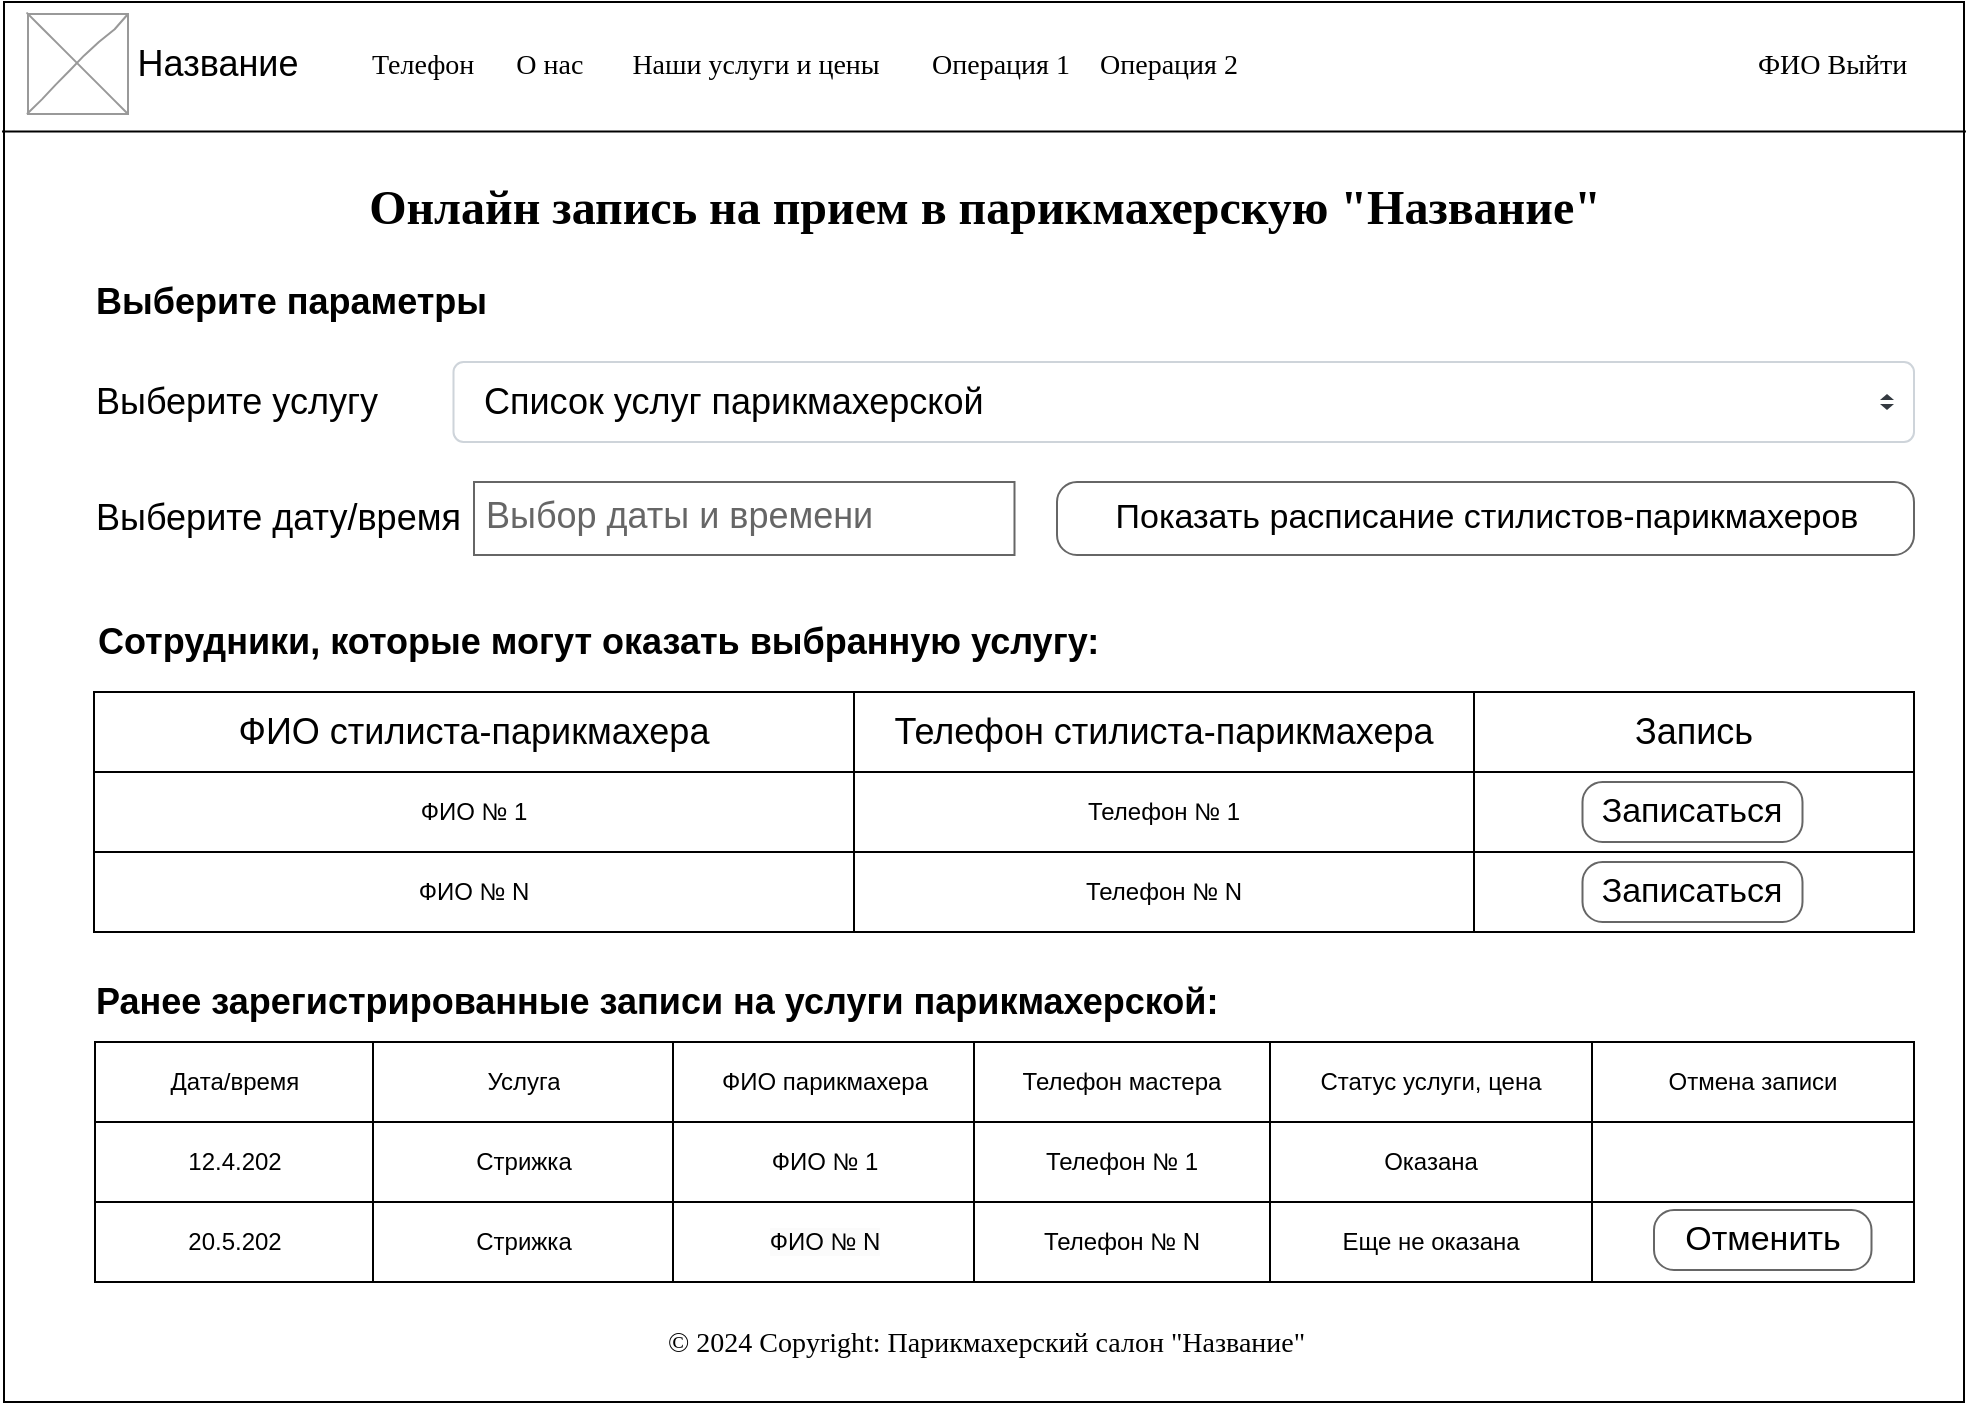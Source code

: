 <mxfile version="22.1.18" type="device">
  <diagram name="Page-1" id="03018318-947c-dd8e-b7a3-06fadd420f32">
    <mxGraphModel dx="1434" dy="839" grid="1" gridSize="10" guides="1" tooltips="1" connect="1" arrows="1" fold="1" page="1" pageScale="1" pageWidth="1100" pageHeight="850" background="#ffffff" math="0" shadow="0">
      <root>
        <mxCell id="0" />
        <mxCell id="1" parent="0" />
        <mxCell id="ytZ_dzGZJoyVutZE7Bco-4" value="" style="rounded=0;whiteSpace=wrap;html=1;" parent="1" vertex="1">
          <mxGeometry x="85" y="20" width="980" height="700" as="geometry" />
        </mxCell>
        <mxCell id="ytZ_dzGZJoyVutZE7Bco-6" value="" style="endArrow=none;html=1;entryX=1.001;entryY=0.034;entryDx=0;entryDy=0;entryPerimeter=0;exitX=-0.001;exitY=0.034;exitDx=0;exitDy=0;exitPerimeter=0;" parent="1" edge="1">
          <mxGeometry width="50" height="50" relative="1" as="geometry">
            <mxPoint x="84.02" y="84.76" as="sourcePoint" />
            <mxPoint x="1065.98" y="84.76" as="targetPoint" />
          </mxGeometry>
        </mxCell>
        <mxCell id="z7GxIXsAkPjxGo2HdkS--1" value="Показать расписание стилистов-парикмахеров" style="strokeWidth=1;shadow=0;dashed=0;align=center;html=1;shape=mxgraph.mockup.buttons.button;strokeColor=#666666;fontColor=#000000;mainText=;buttonStyle=round;fontSize=17;fontStyle=0;fillColor=none;whiteSpace=wrap;rounded=0;labelBackgroundColor=none;" parent="1" vertex="1">
          <mxGeometry x="611.5" y="260" width="428.5" height="36.5" as="geometry" />
        </mxCell>
        <mxCell id="z7GxIXsAkPjxGo2HdkS--3" value="&lt;span style=&quot;font-size: 18px&quot;&gt;&lt;b&gt;Выберите параметры&lt;/b&gt;&lt;/span&gt;" style="text;html=1;strokeColor=none;fillColor=none;align=left;verticalAlign=middle;whiteSpace=wrap;rounded=0;" parent="1" vertex="1">
          <mxGeometry x="128.5" y="160" width="390" height="20" as="geometry" />
        </mxCell>
        <mxCell id="z7GxIXsAkPjxGo2HdkS--4" value="&lt;span style=&quot;font-size: 24px;&quot;&gt;&lt;b&gt;Онлайн запись на прием в парикмахерскую &quot;Название&quot;&lt;/b&gt;&lt;/span&gt;" style="text;html=1;points=[];align=center;verticalAlign=top;spacingTop=-4;fontSize=30;fontFamily=Verdana;fontColor=#000000;" parent="1" vertex="1">
          <mxGeometry x="90" y="100" width="970" height="50" as="geometry" />
        </mxCell>
        <mxCell id="z7GxIXsAkPjxGo2HdkS--7" value="&lt;font style=&quot;font-size: 18px&quot; color=&quot;#000000&quot;&gt;Список услуг парикмахерской&lt;/font&gt;" style="html=1;shadow=0;dashed=0;shape=mxgraph.bootstrap.rrect;rSize=5;fillColor=#ffffff;strokeColor=#CED4DA;align=left;spacing=15;fontSize=14;fontColor=#6C767D;" parent="1" vertex="1">
          <mxGeometry x="309.75" y="200" width="730.25" height="40" as="geometry" />
        </mxCell>
        <mxCell id="z7GxIXsAkPjxGo2HdkS--8" value="" style="shape=triangle;direction=south;fillColor=#343A40;strokeColor=none;perimeter=none;" parent="z7GxIXsAkPjxGo2HdkS--7" vertex="1">
          <mxGeometry x="1" y="0.5" width="7" height="3" relative="1" as="geometry">
            <mxPoint x="-17" y="1" as="offset" />
          </mxGeometry>
        </mxCell>
        <mxCell id="z7GxIXsAkPjxGo2HdkS--9" value="" style="shape=triangle;direction=north;fillColor=#343A40;strokeColor=none;perimeter=none;" parent="z7GxIXsAkPjxGo2HdkS--7" vertex="1">
          <mxGeometry x="1" y="0.5" width="7" height="3" relative="1" as="geometry">
            <mxPoint x="-17" y="-4" as="offset" />
          </mxGeometry>
        </mxCell>
        <mxCell id="z7GxIXsAkPjxGo2HdkS--10" value="&lt;span style=&quot;font-size: 18px&quot;&gt;Выберите услугу&lt;/span&gt;" style="text;html=1;strokeColor=none;fillColor=none;align=left;verticalAlign=middle;whiteSpace=wrap;rounded=0;" parent="1" vertex="1">
          <mxGeometry x="128.5" y="210" width="179.75" height="20" as="geometry" />
        </mxCell>
        <mxCell id="z7GxIXsAkPjxGo2HdkS--12" value="&lt;font style=&quot;font-size: 18px&quot;&gt;Выбор даты и времени&lt;/font&gt;" style="strokeWidth=1;shadow=0;dashed=0;align=center;html=1;shape=mxgraph.mockup.text.textBox;fillColor=#ffffff;fontColor=#666666;align=left;fontSize=17;spacingLeft=4;spacingTop=-3;strokeColor=#666666;mainText=" parent="1" vertex="1">
          <mxGeometry x="320" y="260" width="270.25" height="36.5" as="geometry" />
        </mxCell>
        <mxCell id="z7GxIXsAkPjxGo2HdkS--13" value="&lt;span style=&quot;font-size: 18px&quot;&gt;Выберите дату/время&lt;/span&gt;" style="text;html=1;strokeColor=none;fillColor=none;align=left;verticalAlign=middle;whiteSpace=wrap;rounded=0;" parent="1" vertex="1">
          <mxGeometry x="128.5" y="268.25" width="189.75" height="20" as="geometry" />
        </mxCell>
        <mxCell id="z7GxIXsAkPjxGo2HdkS--22" value="" style="shape=table;html=1;whiteSpace=wrap;startSize=0;container=1;collapsible=0;childLayout=tableLayout;" parent="1" vertex="1">
          <mxGeometry x="130" y="365" width="910" height="120" as="geometry" />
        </mxCell>
        <mxCell id="z7GxIXsAkPjxGo2HdkS--23" value="" style="shape=partialRectangle;html=1;whiteSpace=wrap;collapsible=0;dropTarget=0;pointerEvents=0;fillColor=none;top=0;left=0;bottom=0;right=0;points=[[0,0.5],[1,0.5]];portConstraint=eastwest;" parent="z7GxIXsAkPjxGo2HdkS--22" vertex="1">
          <mxGeometry width="910" height="40" as="geometry" />
        </mxCell>
        <mxCell id="z7GxIXsAkPjxGo2HdkS--24" value="&lt;font style=&quot;font-size: 18px&quot;&gt;ФИО стилиста-парикмахера&lt;/font&gt;" style="shape=partialRectangle;html=1;whiteSpace=wrap;connectable=0;fillColor=none;top=0;left=0;bottom=0;right=0;overflow=hidden;" parent="z7GxIXsAkPjxGo2HdkS--23" vertex="1">
          <mxGeometry width="380" height="40" as="geometry">
            <mxRectangle width="380" height="40" as="alternateBounds" />
          </mxGeometry>
        </mxCell>
        <mxCell id="z7GxIXsAkPjxGo2HdkS--25" value="&lt;font style=&quot;font-size: 18px&quot;&gt;Телефон стилиста-парикмахера&lt;/font&gt;" style="shape=partialRectangle;html=1;whiteSpace=wrap;connectable=0;fillColor=none;top=0;left=0;bottom=0;right=0;overflow=hidden;" parent="z7GxIXsAkPjxGo2HdkS--23" vertex="1">
          <mxGeometry x="380" width="310" height="40" as="geometry">
            <mxRectangle width="310" height="40" as="alternateBounds" />
          </mxGeometry>
        </mxCell>
        <mxCell id="z7GxIXsAkPjxGo2HdkS--26" value="&lt;font style=&quot;font-size: 18px&quot;&gt;Запись&lt;/font&gt;" style="shape=partialRectangle;html=1;whiteSpace=wrap;connectable=0;fillColor=none;top=0;left=0;bottom=0;right=0;overflow=hidden;" parent="z7GxIXsAkPjxGo2HdkS--23" vertex="1">
          <mxGeometry x="690" width="220" height="40" as="geometry">
            <mxRectangle width="220" height="40" as="alternateBounds" />
          </mxGeometry>
        </mxCell>
        <mxCell id="z7GxIXsAkPjxGo2HdkS--27" value="" style="shape=partialRectangle;html=1;whiteSpace=wrap;collapsible=0;dropTarget=0;pointerEvents=0;fillColor=none;top=0;left=0;bottom=0;right=0;points=[[0,0.5],[1,0.5]];portConstraint=eastwest;" parent="z7GxIXsAkPjxGo2HdkS--22" vertex="1">
          <mxGeometry y="40" width="910" height="40" as="geometry" />
        </mxCell>
        <mxCell id="z7GxIXsAkPjxGo2HdkS--28" value="ФИО № 1" style="shape=partialRectangle;html=1;whiteSpace=wrap;connectable=0;fillColor=none;top=0;left=0;bottom=0;right=0;overflow=hidden;" parent="z7GxIXsAkPjxGo2HdkS--27" vertex="1">
          <mxGeometry width="380" height="40" as="geometry">
            <mxRectangle width="380" height="40" as="alternateBounds" />
          </mxGeometry>
        </mxCell>
        <mxCell id="z7GxIXsAkPjxGo2HdkS--29" value="Телефон № 1" style="shape=partialRectangle;html=1;whiteSpace=wrap;connectable=0;fillColor=none;top=0;left=0;bottom=0;right=0;overflow=hidden;" parent="z7GxIXsAkPjxGo2HdkS--27" vertex="1">
          <mxGeometry x="380" width="310" height="40" as="geometry">
            <mxRectangle width="310" height="40" as="alternateBounds" />
          </mxGeometry>
        </mxCell>
        <mxCell id="z7GxIXsAkPjxGo2HdkS--30" value="" style="shape=partialRectangle;html=1;whiteSpace=wrap;connectable=0;fillColor=none;top=0;left=0;bottom=0;right=0;overflow=hidden;" parent="z7GxIXsAkPjxGo2HdkS--27" vertex="1">
          <mxGeometry x="690" width="220" height="40" as="geometry">
            <mxRectangle width="220" height="40" as="alternateBounds" />
          </mxGeometry>
        </mxCell>
        <mxCell id="z7GxIXsAkPjxGo2HdkS--31" value="" style="shape=partialRectangle;html=1;whiteSpace=wrap;collapsible=0;dropTarget=0;pointerEvents=0;fillColor=none;top=0;left=0;bottom=0;right=0;points=[[0,0.5],[1,0.5]];portConstraint=eastwest;" parent="z7GxIXsAkPjxGo2HdkS--22" vertex="1">
          <mxGeometry y="80" width="910" height="40" as="geometry" />
        </mxCell>
        <mxCell id="z7GxIXsAkPjxGo2HdkS--32" value="ФИО № N" style="shape=partialRectangle;html=1;whiteSpace=wrap;connectable=0;fillColor=none;top=0;left=0;bottom=0;right=0;overflow=hidden;" parent="z7GxIXsAkPjxGo2HdkS--31" vertex="1">
          <mxGeometry width="380" height="40" as="geometry">
            <mxRectangle width="380" height="40" as="alternateBounds" />
          </mxGeometry>
        </mxCell>
        <mxCell id="z7GxIXsAkPjxGo2HdkS--33" value="Телефон № N" style="shape=partialRectangle;html=1;whiteSpace=wrap;connectable=0;fillColor=none;top=0;left=0;bottom=0;right=0;overflow=hidden;" parent="z7GxIXsAkPjxGo2HdkS--31" vertex="1">
          <mxGeometry x="380" width="310" height="40" as="geometry">
            <mxRectangle width="310" height="40" as="alternateBounds" />
          </mxGeometry>
        </mxCell>
        <mxCell id="z7GxIXsAkPjxGo2HdkS--34" value="" style="shape=partialRectangle;html=1;whiteSpace=wrap;connectable=0;fillColor=none;top=0;left=0;bottom=0;right=0;overflow=hidden;" parent="z7GxIXsAkPjxGo2HdkS--31" vertex="1">
          <mxGeometry x="690" width="220" height="40" as="geometry">
            <mxRectangle width="220" height="40" as="alternateBounds" />
          </mxGeometry>
        </mxCell>
        <mxCell id="z7GxIXsAkPjxGo2HdkS--85" value="&lt;span style=&quot;font-size: 18px;&quot;&gt;&lt;b&gt;Сотрудники, которые могут оказать выбранную услугу:&lt;/b&gt;&lt;/span&gt;" style="text;html=1;strokeColor=none;fillColor=none;align=left;verticalAlign=middle;whiteSpace=wrap;rounded=0;" parent="1" vertex="1">
          <mxGeometry x="130" y="330" width="599.5" height="20" as="geometry" />
        </mxCell>
        <mxCell id="z7GxIXsAkPjxGo2HdkS--86" value="Записаться" style="strokeWidth=1;shadow=0;dashed=0;align=center;html=1;shape=mxgraph.mockup.buttons.button;strokeColor=#666666;fontColor=#000000;mainText=;buttonStyle=round;fontSize=17;fontStyle=0;fillColor=none;whiteSpace=wrap;rounded=0;labelBackgroundColor=none;" parent="1" vertex="1">
          <mxGeometry x="874.25" y="410" width="110" height="30" as="geometry" />
        </mxCell>
        <mxCell id="z7GxIXsAkPjxGo2HdkS--94" value="Записаться" style="strokeWidth=1;shadow=0;dashed=0;align=center;html=1;shape=mxgraph.mockup.buttons.button;strokeColor=#666666;fontColor=#000000;mainText=;buttonStyle=round;fontSize=17;fontStyle=0;fillColor=none;whiteSpace=wrap;rounded=0;labelBackgroundColor=none;" parent="1" vertex="1">
          <mxGeometry x="874.25" y="450" width="110" height="30" as="geometry" />
        </mxCell>
        <mxCell id="z7GxIXsAkPjxGo2HdkS--95" value="&lt;span style=&quot;font-size: 18px&quot;&gt;&lt;b&gt;Ранее зарегистрированные записи на услуги парикмахерской:&lt;br&gt;&lt;/b&gt;&lt;/span&gt;" style="text;html=1;strokeColor=none;fillColor=none;align=left;verticalAlign=middle;whiteSpace=wrap;rounded=0;" parent="1" vertex="1">
          <mxGeometry x="128.5" y="510" width="571.5" height="20" as="geometry" />
        </mxCell>
        <mxCell id="z7GxIXsAkPjxGo2HdkS--96" value="" style="shape=table;html=1;whiteSpace=wrap;startSize=0;container=1;collapsible=0;childLayout=tableLayout;" parent="1" vertex="1">
          <mxGeometry x="130.5" y="540" width="439.5" height="120" as="geometry" />
        </mxCell>
        <mxCell id="z7GxIXsAkPjxGo2HdkS--97" value="" style="shape=partialRectangle;html=1;whiteSpace=wrap;collapsible=0;dropTarget=0;pointerEvents=0;fillColor=none;top=0;left=0;bottom=0;right=0;points=[[0,0.5],[1,0.5]];portConstraint=eastwest;" parent="z7GxIXsAkPjxGo2HdkS--96" vertex="1">
          <mxGeometry width="439.5" height="40" as="geometry" />
        </mxCell>
        <mxCell id="z7GxIXsAkPjxGo2HdkS--98" value="Дата/время" style="shape=partialRectangle;html=1;whiteSpace=wrap;connectable=0;fillColor=none;top=0;left=0;bottom=0;right=0;overflow=hidden;" parent="z7GxIXsAkPjxGo2HdkS--97" vertex="1">
          <mxGeometry width="139" height="40" as="geometry">
            <mxRectangle width="139" height="40" as="alternateBounds" />
          </mxGeometry>
        </mxCell>
        <mxCell id="z7GxIXsAkPjxGo2HdkS--99" value="Услуга" style="shape=partialRectangle;html=1;whiteSpace=wrap;connectable=0;fillColor=none;top=0;left=0;bottom=0;right=0;overflow=hidden;" parent="z7GxIXsAkPjxGo2HdkS--97" vertex="1">
          <mxGeometry x="139" width="150" height="40" as="geometry">
            <mxRectangle width="150" height="40" as="alternateBounds" />
          </mxGeometry>
        </mxCell>
        <mxCell id="z7GxIXsAkPjxGo2HdkS--100" value="ФИО парикмахера" style="shape=partialRectangle;html=1;whiteSpace=wrap;connectable=0;fillColor=none;top=0;left=0;bottom=0;right=0;overflow=hidden;" parent="z7GxIXsAkPjxGo2HdkS--97" vertex="1">
          <mxGeometry x="289" width="151" height="40" as="geometry">
            <mxRectangle width="151" height="40" as="alternateBounds" />
          </mxGeometry>
        </mxCell>
        <mxCell id="z7GxIXsAkPjxGo2HdkS--101" value="" style="shape=partialRectangle;html=1;whiteSpace=wrap;collapsible=0;dropTarget=0;pointerEvents=0;fillColor=none;top=0;left=0;bottom=0;right=0;points=[[0,0.5],[1,0.5]];portConstraint=eastwest;" parent="z7GxIXsAkPjxGo2HdkS--96" vertex="1">
          <mxGeometry y="40" width="439.5" height="40" as="geometry" />
        </mxCell>
        <mxCell id="z7GxIXsAkPjxGo2HdkS--102" value="12.4.202" style="shape=partialRectangle;html=1;whiteSpace=wrap;connectable=0;fillColor=none;top=0;left=0;bottom=0;right=0;overflow=hidden;" parent="z7GxIXsAkPjxGo2HdkS--101" vertex="1">
          <mxGeometry width="139" height="40" as="geometry">
            <mxRectangle width="139" height="40" as="alternateBounds" />
          </mxGeometry>
        </mxCell>
        <mxCell id="z7GxIXsAkPjxGo2HdkS--103" value="Стрижка" style="shape=partialRectangle;html=1;whiteSpace=wrap;connectable=0;fillColor=none;top=0;left=0;bottom=0;right=0;overflow=hidden;" parent="z7GxIXsAkPjxGo2HdkS--101" vertex="1">
          <mxGeometry x="139" width="150" height="40" as="geometry">
            <mxRectangle width="150" height="40" as="alternateBounds" />
          </mxGeometry>
        </mxCell>
        <mxCell id="z7GxIXsAkPjxGo2HdkS--104" value="ФИО № 1" style="shape=partialRectangle;html=1;whiteSpace=wrap;connectable=0;fillColor=none;top=0;left=0;bottom=0;right=0;overflow=hidden;" parent="z7GxIXsAkPjxGo2HdkS--101" vertex="1">
          <mxGeometry x="289" width="151" height="40" as="geometry">
            <mxRectangle width="151" height="40" as="alternateBounds" />
          </mxGeometry>
        </mxCell>
        <mxCell id="z7GxIXsAkPjxGo2HdkS--105" value="" style="shape=partialRectangle;html=1;whiteSpace=wrap;collapsible=0;dropTarget=0;pointerEvents=0;fillColor=none;top=0;left=0;bottom=0;right=0;points=[[0,0.5],[1,0.5]];portConstraint=eastwest;" parent="z7GxIXsAkPjxGo2HdkS--96" vertex="1">
          <mxGeometry y="80" width="439.5" height="40" as="geometry" />
        </mxCell>
        <mxCell id="z7GxIXsAkPjxGo2HdkS--106" value="20.5.202" style="shape=partialRectangle;html=1;whiteSpace=wrap;connectable=0;fillColor=none;top=0;left=0;bottom=0;right=0;overflow=hidden;" parent="z7GxIXsAkPjxGo2HdkS--105" vertex="1">
          <mxGeometry width="139" height="40" as="geometry">
            <mxRectangle width="139" height="40" as="alternateBounds" />
          </mxGeometry>
        </mxCell>
        <mxCell id="z7GxIXsAkPjxGo2HdkS--107" value="Стрижка" style="shape=partialRectangle;html=1;whiteSpace=wrap;connectable=0;fillColor=none;top=0;left=0;bottom=0;right=0;overflow=hidden;" parent="z7GxIXsAkPjxGo2HdkS--105" vertex="1">
          <mxGeometry x="139" width="150" height="40" as="geometry">
            <mxRectangle width="150" height="40" as="alternateBounds" />
          </mxGeometry>
        </mxCell>
        <mxCell id="z7GxIXsAkPjxGo2HdkS--108" value="&lt;span style=&quot;color: rgb(0, 0, 0); font-family: Helvetica; font-size: 12px; font-style: normal; font-variant-ligatures: normal; font-variant-caps: normal; font-weight: 400; letter-spacing: normal; orphans: 2; text-align: center; text-indent: 0px; text-transform: none; widows: 2; word-spacing: 0px; -webkit-text-stroke-width: 0px; background-color: rgb(251, 251, 251); text-decoration-thickness: initial; text-decoration-style: initial; text-decoration-color: initial; float: none; display: inline !important;&quot;&gt;ФИО № N&lt;/span&gt;" style="shape=partialRectangle;html=1;whiteSpace=wrap;connectable=0;fillColor=none;top=0;left=0;bottom=0;right=0;overflow=hidden;" parent="z7GxIXsAkPjxGo2HdkS--105" vertex="1">
          <mxGeometry x="289" width="151" height="40" as="geometry">
            <mxRectangle width="151" height="40" as="alternateBounds" />
          </mxGeometry>
        </mxCell>
        <mxCell id="z7GxIXsAkPjxGo2HdkS--109" value="" style="shape=table;html=1;whiteSpace=wrap;startSize=0;container=1;collapsible=0;childLayout=tableLayout;" parent="1" vertex="1">
          <mxGeometry x="570" y="540" width="470" height="120" as="geometry" />
        </mxCell>
        <mxCell id="z7GxIXsAkPjxGo2HdkS--110" value="" style="shape=partialRectangle;html=1;whiteSpace=wrap;collapsible=0;dropTarget=0;pointerEvents=0;fillColor=none;top=0;left=0;bottom=0;right=0;points=[[0,0.5],[1,0.5]];portConstraint=eastwest;" parent="z7GxIXsAkPjxGo2HdkS--109" vertex="1">
          <mxGeometry width="470" height="40" as="geometry" />
        </mxCell>
        <mxCell id="z7GxIXsAkPjxGo2HdkS--111" value="Телефон мастера" style="shape=partialRectangle;html=1;whiteSpace=wrap;connectable=0;fillColor=none;top=0;left=0;bottom=0;right=0;overflow=hidden;" parent="z7GxIXsAkPjxGo2HdkS--110" vertex="1">
          <mxGeometry width="148" height="40" as="geometry">
            <mxRectangle width="148" height="40" as="alternateBounds" />
          </mxGeometry>
        </mxCell>
        <mxCell id="z7GxIXsAkPjxGo2HdkS--112" value="Статус услуги, цена" style="shape=partialRectangle;html=1;whiteSpace=wrap;connectable=0;fillColor=none;top=0;left=0;bottom=0;right=0;overflow=hidden;" parent="z7GxIXsAkPjxGo2HdkS--110" vertex="1">
          <mxGeometry x="148" width="161" height="40" as="geometry">
            <mxRectangle width="161" height="40" as="alternateBounds" />
          </mxGeometry>
        </mxCell>
        <mxCell id="z7GxIXsAkPjxGo2HdkS--113" value="Отмена записи" style="shape=partialRectangle;html=1;whiteSpace=wrap;connectable=0;fillColor=none;top=0;left=0;bottom=0;right=0;overflow=hidden;" parent="z7GxIXsAkPjxGo2HdkS--110" vertex="1">
          <mxGeometry x="309" width="161" height="40" as="geometry">
            <mxRectangle width="161" height="40" as="alternateBounds" />
          </mxGeometry>
        </mxCell>
        <mxCell id="z7GxIXsAkPjxGo2HdkS--114" value="" style="shape=partialRectangle;html=1;whiteSpace=wrap;collapsible=0;dropTarget=0;pointerEvents=0;fillColor=none;top=0;left=0;bottom=0;right=0;points=[[0,0.5],[1,0.5]];portConstraint=eastwest;" parent="z7GxIXsAkPjxGo2HdkS--109" vertex="1">
          <mxGeometry y="40" width="470" height="40" as="geometry" />
        </mxCell>
        <mxCell id="z7GxIXsAkPjxGo2HdkS--115" value="Телефон № 1" style="shape=partialRectangle;html=1;whiteSpace=wrap;connectable=0;fillColor=none;top=0;left=0;bottom=0;right=0;overflow=hidden;" parent="z7GxIXsAkPjxGo2HdkS--114" vertex="1">
          <mxGeometry width="148" height="40" as="geometry">
            <mxRectangle width="148" height="40" as="alternateBounds" />
          </mxGeometry>
        </mxCell>
        <mxCell id="z7GxIXsAkPjxGo2HdkS--116" value="Оказана" style="shape=partialRectangle;html=1;whiteSpace=wrap;connectable=0;fillColor=none;top=0;left=0;bottom=0;right=0;overflow=hidden;" parent="z7GxIXsAkPjxGo2HdkS--114" vertex="1">
          <mxGeometry x="148" width="161" height="40" as="geometry">
            <mxRectangle width="161" height="40" as="alternateBounds" />
          </mxGeometry>
        </mxCell>
        <mxCell id="z7GxIXsAkPjxGo2HdkS--117" value="" style="shape=partialRectangle;html=1;whiteSpace=wrap;connectable=0;fillColor=none;top=0;left=0;bottom=0;right=0;overflow=hidden;" parent="z7GxIXsAkPjxGo2HdkS--114" vertex="1">
          <mxGeometry x="309" width="161" height="40" as="geometry">
            <mxRectangle width="161" height="40" as="alternateBounds" />
          </mxGeometry>
        </mxCell>
        <mxCell id="z7GxIXsAkPjxGo2HdkS--118" value="" style="shape=partialRectangle;html=1;whiteSpace=wrap;collapsible=0;dropTarget=0;pointerEvents=0;fillColor=none;top=0;left=0;bottom=0;right=0;points=[[0,0.5],[1,0.5]];portConstraint=eastwest;" parent="z7GxIXsAkPjxGo2HdkS--109" vertex="1">
          <mxGeometry y="80" width="470" height="40" as="geometry" />
        </mxCell>
        <mxCell id="z7GxIXsAkPjxGo2HdkS--119" value="Телефон № N" style="shape=partialRectangle;html=1;whiteSpace=wrap;connectable=0;fillColor=none;top=0;left=0;bottom=0;right=0;overflow=hidden;" parent="z7GxIXsAkPjxGo2HdkS--118" vertex="1">
          <mxGeometry width="148" height="40" as="geometry">
            <mxRectangle width="148" height="40" as="alternateBounds" />
          </mxGeometry>
        </mxCell>
        <mxCell id="z7GxIXsAkPjxGo2HdkS--120" value="Еще не оказана" style="shape=partialRectangle;html=1;whiteSpace=wrap;connectable=0;fillColor=none;top=0;left=0;bottom=0;right=0;overflow=hidden;" parent="z7GxIXsAkPjxGo2HdkS--118" vertex="1">
          <mxGeometry x="148" width="161" height="40" as="geometry">
            <mxRectangle width="161" height="40" as="alternateBounds" />
          </mxGeometry>
        </mxCell>
        <mxCell id="z7GxIXsAkPjxGo2HdkS--121" value="" style="shape=partialRectangle;html=1;whiteSpace=wrap;connectable=0;fillColor=none;top=0;left=0;bottom=0;right=0;overflow=hidden;" parent="z7GxIXsAkPjxGo2HdkS--118" vertex="1">
          <mxGeometry x="309" width="161" height="40" as="geometry">
            <mxRectangle width="161" height="40" as="alternateBounds" />
          </mxGeometry>
        </mxCell>
        <mxCell id="z7GxIXsAkPjxGo2HdkS--124" value="Отменить" style="strokeWidth=1;shadow=0;dashed=0;align=center;html=1;shape=mxgraph.mockup.buttons.button;strokeColor=#666666;fontColor=#000000;mainText=;buttonStyle=round;fontSize=17;fontStyle=0;fillColor=none;whiteSpace=wrap;rounded=0;labelBackgroundColor=none;" parent="1" vertex="1">
          <mxGeometry x="910" y="624" width="108.75" height="30" as="geometry" />
        </mxCell>
        <mxCell id="MCcDxRCmYWLVEvXrEED2-8" value="© 2024 Copyright: Парикмахерский салон &quot;Название&quot;" style="text;html=1;points=[];align=left;verticalAlign=top;spacingTop=-4;fontSize=14;fontFamily=Verdana" parent="1" vertex="1">
          <mxGeometry x="415" y="680" width="340" height="20" as="geometry" />
        </mxCell>
        <mxCell id="eESTSpCIKtKqLJm70lq--1" value="Телефон&amp;nbsp; &amp;nbsp; &amp;nbsp; О нас&amp;nbsp; &amp;nbsp; &amp;nbsp; &amp;nbsp;Наши услуги и цены&lt;span style=&quot;white-space: pre;&quot;&gt;&#x9;&lt;/span&gt;Операция 1&lt;span style=&quot;white-space: pre;&quot;&gt;&#x9;&lt;/span&gt;Операция 2" style="text;html=1;points=[];align=left;verticalAlign=top;spacingTop=-4;fontSize=14;fontFamily=Verdana" vertex="1" parent="1">
          <mxGeometry x="267" y="41" width="543" height="20" as="geometry" />
        </mxCell>
        <mxCell id="eESTSpCIKtKqLJm70lq--2" value="ФИО Выйти" style="text;html=1;points=[];align=left;verticalAlign=top;spacingTop=-4;fontSize=14;fontFamily=Verdana" vertex="1" parent="1">
          <mxGeometry x="960" y="41" width="90.25" height="20" as="geometry" />
        </mxCell>
        <mxCell id="eESTSpCIKtKqLJm70lq--3" value="&lt;font style=&quot;font-size: 18px&quot;&gt;Название&lt;/font&gt;" style="text;html=1;strokeColor=none;fillColor=none;align=center;verticalAlign=middle;whiteSpace=wrap;rounded=0;" vertex="1" parent="1">
          <mxGeometry x="147" y="41" width="90" height="20" as="geometry" />
        </mxCell>
        <mxCell id="eESTSpCIKtKqLJm70lq--4" value="" style="verticalLabelPosition=bottom;shadow=0;dashed=0;align=center;html=1;verticalAlign=top;strokeWidth=1;shape=mxgraph.mockup.graphics.simpleIcon;strokeColor=#999999;rounded=0;labelBackgroundColor=none;fontFamily=Verdana;fontSize=14;fontColor=#000000;comic=1;" vertex="1" parent="1">
          <mxGeometry x="97" y="26" width="50" height="50" as="geometry" />
        </mxCell>
      </root>
    </mxGraphModel>
  </diagram>
</mxfile>
